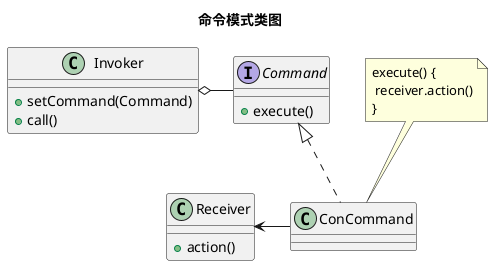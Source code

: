 @startuml
title 命令模式类图

class Invoker {
    + setCommand(Command)
    + call()
}
class Receiver {
    + action()
}
interface Command {
    + execute()
}
class ConCommand

Invoker o- Command
Command <|.. ConCommand
Receiver <- ConCommand

note "execute() {\n receiver.action()\n}" as N1
N1 .. ConCommand
@enduml